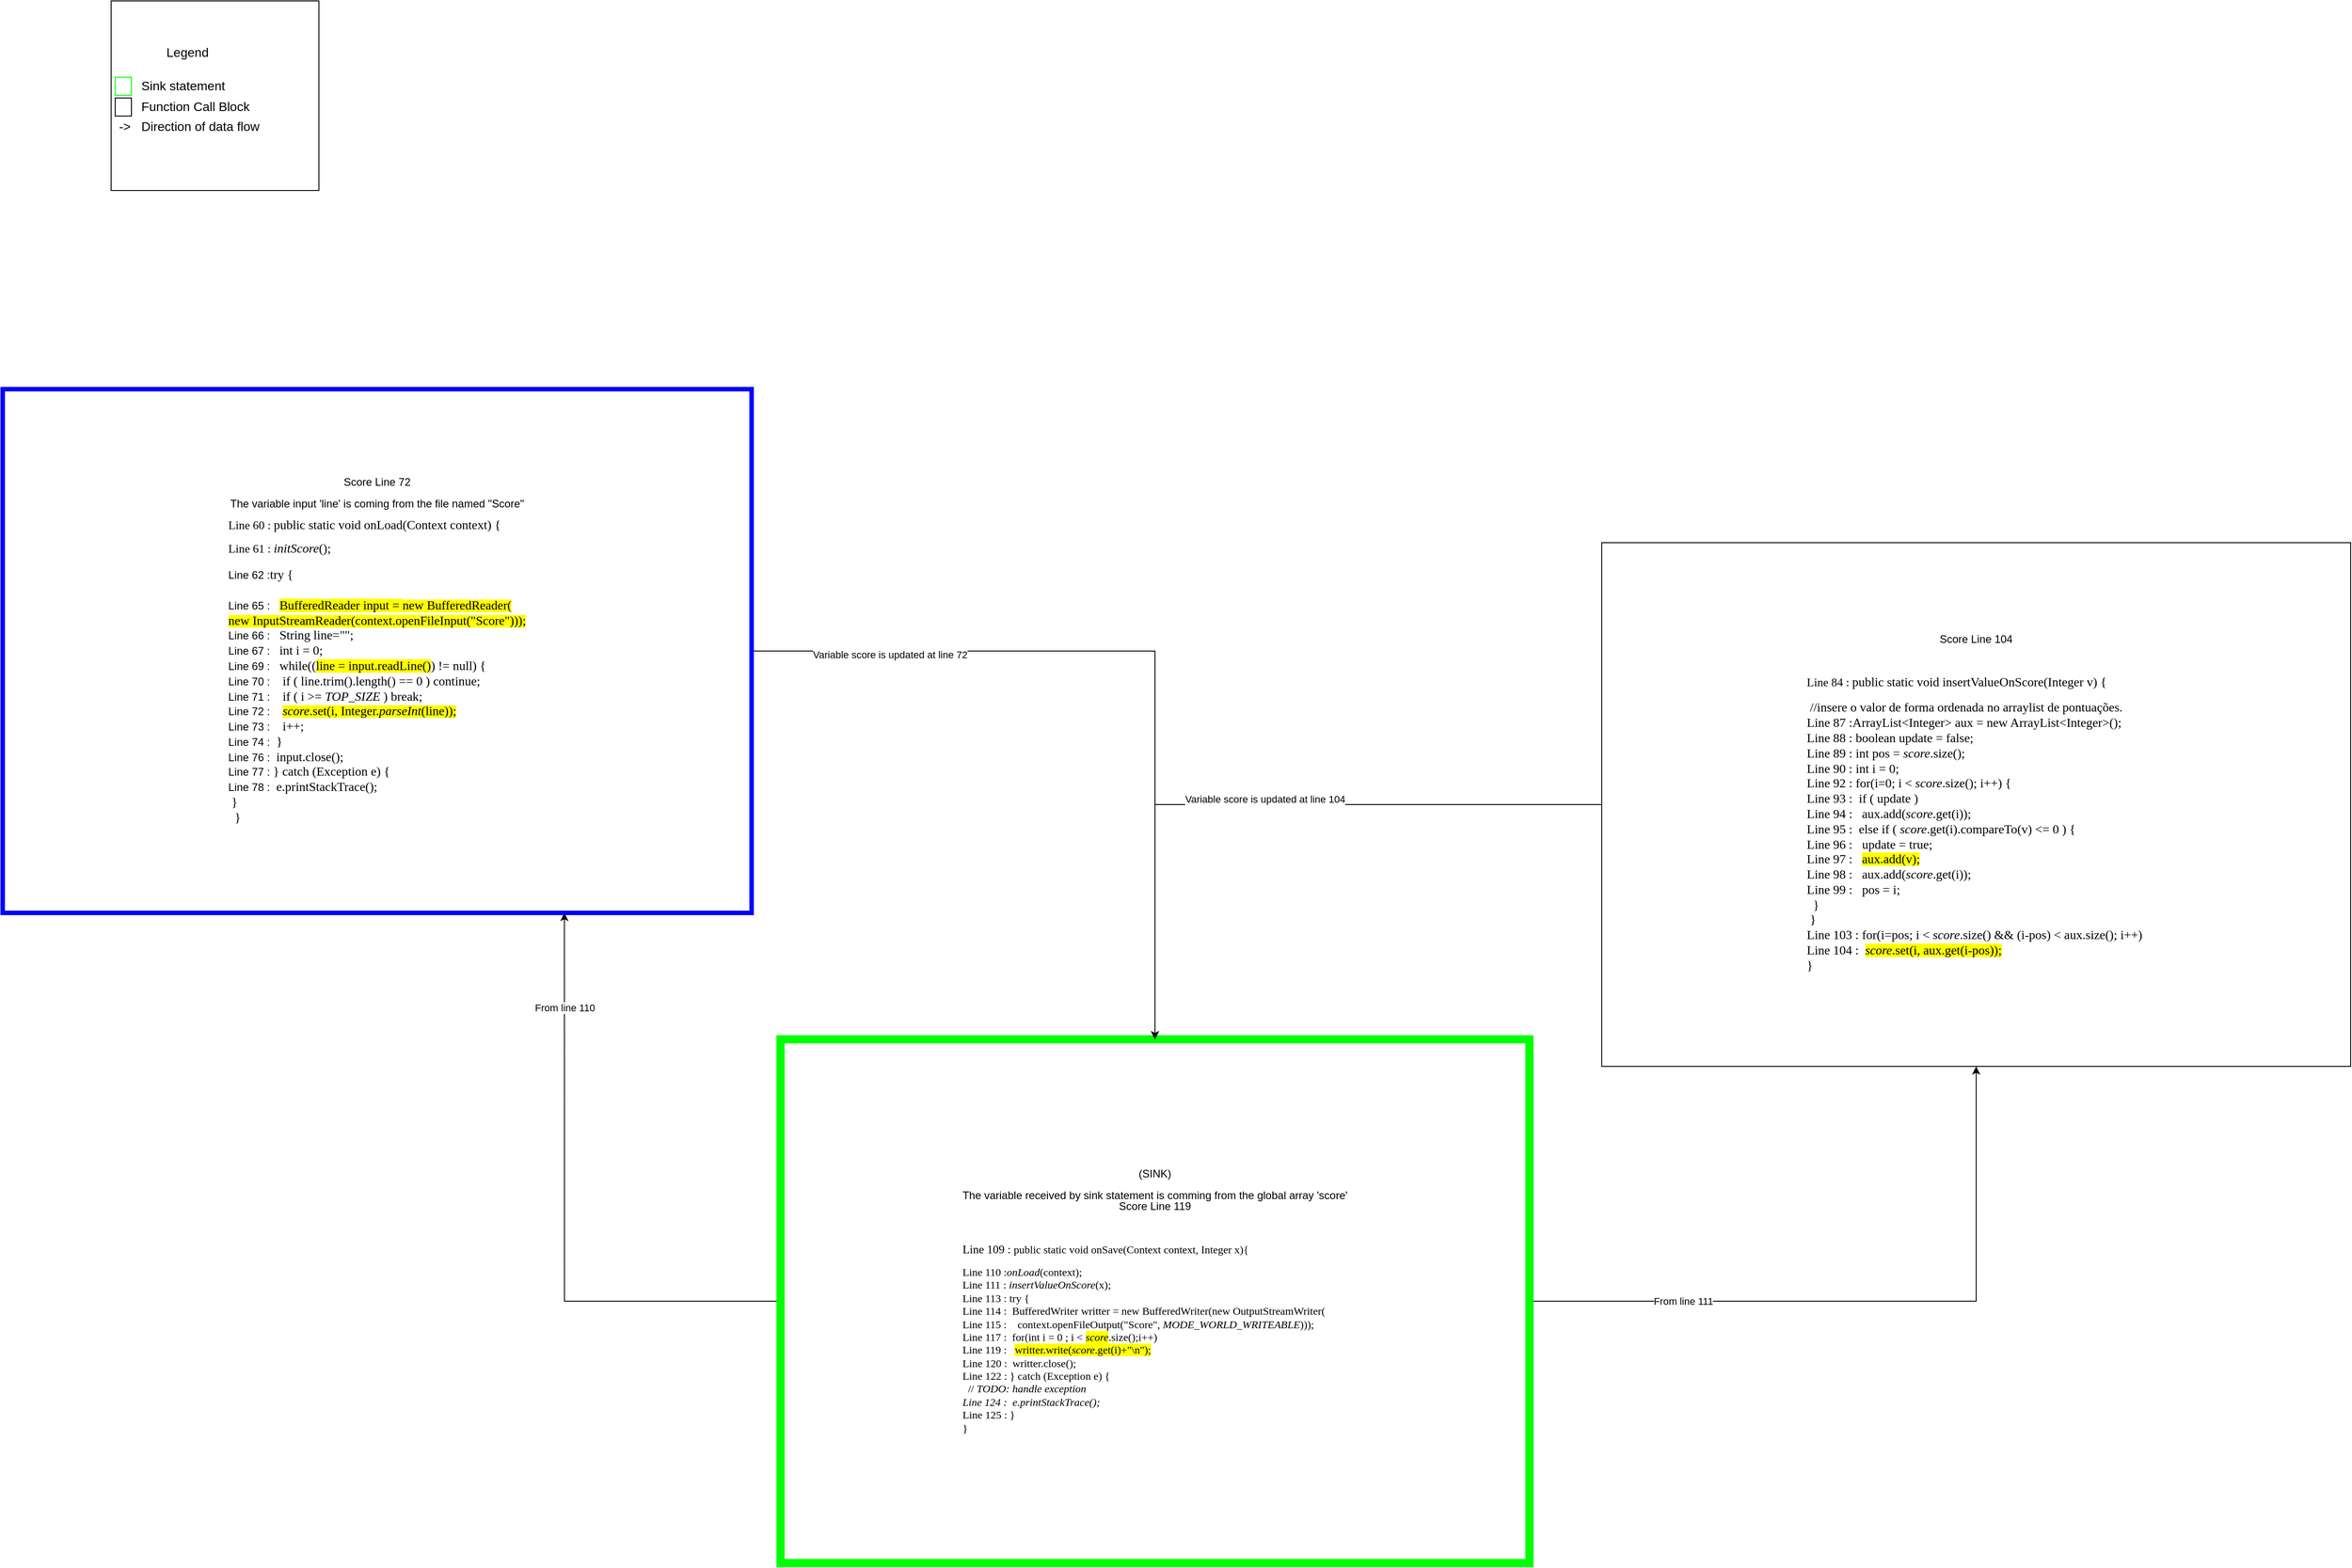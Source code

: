<mxfile version="13.3.9" type="device"><diagram id="G0vPD9HcUubERHVvLz6Z" name="Page-1"><mxGraphModel dx="4086" dy="538" grid="1" gridSize="10" guides="1" tooltips="1" connect="1" arrows="1" fold="1" page="1" pageScale="1" pageWidth="3300" pageHeight="4681" math="0" shadow="0"><root><mxCell id="0"/><mxCell id="1" parent="0"/><mxCell id="h_QS4e8SRoGH1HCcy8L_-116" style="edgeStyle=orthogonalEdgeStyle;rounded=0;orthogonalLoop=1;jettySize=auto;html=1;entryX=0.5;entryY=0;entryDx=0;entryDy=0;" parent="1" edge="1"><mxGeometry relative="1" as="geometry"><mxPoint x="-2797.5" y="4490" as="sourcePoint"/></mxGeometry></mxCell><mxCell id="h_QS4e8SRoGH1HCcy8L_-124" value="From line 219" style="edgeLabel;html=1;align=center;verticalAlign=middle;resizable=0;points=[];" parent="h_QS4e8SRoGH1HCcy8L_-116" vertex="1" connectable="0"><mxGeometry x="-0.45" y="-1" relative="1" as="geometry"><mxPoint as="offset"/></mxGeometry></mxCell><mxCell id="h_QS4e8SRoGH1HCcy8L_-120" style="edgeStyle=orthogonalEdgeStyle;rounded=0;orthogonalLoop=1;jettySize=auto;html=1;entryX=0.25;entryY=0;entryDx=0;entryDy=0;exitX=1;exitY=0.75;exitDx=0;exitDy=0;" parent="1" edge="1"><mxGeometry relative="1" as="geometry"><mxPoint x="-2492.5" y="4402.5" as="sourcePoint"/></mxGeometry></mxCell><mxCell id="h_QS4e8SRoGH1HCcy8L_-123" value="From Line 206" style="edgeLabel;html=1;align=center;verticalAlign=middle;resizable=0;points=[];" parent="h_QS4e8SRoGH1HCcy8L_-120" vertex="1" connectable="0"><mxGeometry x="-0.112" y="-1" relative="1" as="geometry"><mxPoint x="-1" as="offset"/></mxGeometry></mxCell><mxCell id="h_QS4e8SRoGH1HCcy8L_-121" style="edgeStyle=orthogonalEdgeStyle;rounded=0;orthogonalLoop=1;jettySize=auto;html=1;entryX=0;entryY=0.25;entryDx=0;entryDy=0;" parent="1" edge="1"><mxGeometry relative="1" as="geometry"><mxPoint x="-2492.5" y="4315.333" as="sourcePoint"/></mxGeometry></mxCell><mxCell id="h_QS4e8SRoGH1HCcy8L_-122" value="From Line 206" style="edgeLabel;html=1;align=center;verticalAlign=middle;resizable=0;points=[];" parent="h_QS4e8SRoGH1HCcy8L_-121" vertex="1" connectable="0"><mxGeometry x="-0.358" y="3" relative="1" as="geometry"><mxPoint x="-1" as="offset"/></mxGeometry></mxCell><mxCell id="h_QS4e8SRoGH1HCcy8L_-7" style="edgeStyle=orthogonalEdgeStyle;rounded=0;orthogonalLoop=1;jettySize=auto;html=1;entryX=0.5;entryY=0;entryDx=0;entryDy=0;" parent="1" edge="1"><mxGeometry relative="1" as="geometry"><mxPoint x="-2800" y="4070" as="sourcePoint"/></mxGeometry></mxCell><mxCell id="h_QS4e8SRoGH1HCcy8L_-140" value="From line 134" style="edgeLabel;html=1;align=center;verticalAlign=middle;resizable=0;points=[];" parent="h_QS4e8SRoGH1HCcy8L_-7" vertex="1" connectable="0"><mxGeometry x="-0.169" y="1" relative="1" as="geometry"><mxPoint as="offset"/></mxGeometry></mxCell><mxCell id="h_QS4e8SRoGH1HCcy8L_-117" style="edgeStyle=orthogonalEdgeStyle;rounded=0;orthogonalLoop=1;jettySize=auto;html=1;entryX=0.5;entryY=0;entryDx=0;entryDy=0;" parent="1" edge="1"><mxGeometry relative="1" as="geometry"><mxPoint x="-2800" y="3830" as="sourcePoint"/></mxGeometry></mxCell><mxCell id="h_QS4e8SRoGH1HCcy8L_-149" value="From line 543" style="edgeLabel;html=1;align=center;verticalAlign=middle;resizable=0;points=[];" parent="h_QS4e8SRoGH1HCcy8L_-117" vertex="1" connectable="0"><mxGeometry x="-0.217" y="-1" relative="1" as="geometry"><mxPoint as="offset"/></mxGeometry></mxCell><mxCell id="h_QS4e8SRoGH1HCcy8L_-13" value="From line 312" style="edgeStyle=orthogonalEdgeStyle;rounded=0;orthogonalLoop=1;jettySize=auto;html=1;entryX=0.5;entryY=0;entryDx=0;entryDy=0;" parent="1" edge="1"><mxGeometry relative="1" as="geometry"><mxPoint x="-2800" y="3580" as="sourcePoint"/></mxGeometry></mxCell><mxCell id="O4iflcDnuYa_QgVUMeZ1-5" style="edgeStyle=orthogonalEdgeStyle;rounded=0;orthogonalLoop=1;jettySize=auto;html=1;entryX=0.5;entryY=1;entryDx=0;entryDy=0;exitX=1;exitY=0.5;exitDx=0;exitDy=0;" parent="1" source="h_QS4e8SRoGH1HCcy8L_-32" target="O4iflcDnuYa_QgVUMeZ1-1" edge="1"><mxGeometry relative="1" as="geometry"><Array as="points"><mxPoint x="-695" y="4180"/></Array></mxGeometry></mxCell><mxCell id="O4iflcDnuYa_QgVUMeZ1-6" value="From line 111" style="edgeLabel;html=1;align=center;verticalAlign=middle;resizable=0;points=[];" parent="O4iflcDnuYa_QgVUMeZ1-5" vertex="1" connectable="0"><mxGeometry x="0.147" y="-6" relative="1" as="geometry"><mxPoint x="-262.5" y="-6" as="offset"/></mxGeometry></mxCell><mxCell id="O4iflcDnuYa_QgVUMeZ1-11" style="edgeStyle=orthogonalEdgeStyle;rounded=0;orthogonalLoop=1;jettySize=auto;html=1;entryX=0.75;entryY=1;entryDx=0;entryDy=0;" parent="1" source="h_QS4e8SRoGH1HCcy8L_-32" target="O4iflcDnuYa_QgVUMeZ1-7" edge="1"><mxGeometry relative="1" as="geometry"/></mxCell><mxCell id="O4iflcDnuYa_QgVUMeZ1-12" value="From line 110" style="edgeLabel;html=1;align=center;verticalAlign=middle;resizable=0;points=[];" parent="O4iflcDnuYa_QgVUMeZ1-11" vertex="1" connectable="0"><mxGeometry x="0.685" relative="1" as="geometry"><mxPoint as="offset"/></mxGeometry></mxCell><mxCell id="h_QS4e8SRoGH1HCcy8L_-32" value="&lt;p style=&quot;line-height: 100%&quot;&gt;&lt;font style=&quot;background-color: rgb(255 , 255 , 255) ; font-size: 12px&quot;&gt;(SINK)&lt;/font&gt;&lt;/p&gt;&lt;p style=&quot;line-height: 100%&quot;&gt;&lt;font style=&quot;background-color: rgb(255 , 255 , 255) ; font-size: 12px&quot;&gt;The variable received by sink statement is comming from the global array 'score'&lt;br&gt;Score Line 119&lt;/font&gt;&lt;/p&gt;&lt;p style=&quot;line-height: 100%&quot;&gt;&lt;br&gt;&lt;/p&gt;&lt;p style=&quot;text-align: left ; line-height: 100%&quot;&gt;&lt;font style=&quot;font-size: 13px&quot;&gt;&lt;span style=&quot;font-family: &amp;#34;menlo&amp;#34;&quot;&gt;Line 109 :&amp;nbsp;&lt;/span&gt;&lt;/font&gt;&lt;span style=&quot;background-color: rgb(255 , 255 , 255)&quot;&gt;&lt;font style=&quot;font-size: 12px&quot;&gt;&lt;span style=&quot;font-family: &amp;#34;menlo&amp;#34;&quot;&gt;public static void &lt;/span&gt;&lt;span style=&quot;font-family: &amp;#34;menlo&amp;#34;&quot;&gt;onSave&lt;/span&gt;&lt;span style=&quot;font-family: &amp;#34;menlo&amp;#34;&quot;&gt;(Context context&lt;/span&gt;&lt;span style=&quot;font-family: &amp;#34;menlo&amp;#34;&quot;&gt;, &lt;/span&gt;&lt;span style=&quot;font-family: &amp;#34;menlo&amp;#34;&quot;&gt;Integer x){&lt;/span&gt;&lt;/font&gt;&lt;/span&gt;&lt;/p&gt;&lt;pre style=&quot;font-family: &amp;#34;menlo&amp;#34;&quot;&gt;&lt;div style=&quot;text-align: left&quot;&gt;&lt;font style=&quot;font-size: 12px&quot;&gt;&lt;span style=&quot;background-color: rgb(255 , 255 , 255)&quot;&gt;&lt;/span&gt;&lt;span style=&quot;text-align: center&quot;&gt;Line 110 :&lt;/span&gt;&lt;span style=&quot;font-style: italic&quot;&gt;onLoad&lt;/span&gt;&lt;span style=&quot;background-color: rgb(255 , 255 , 255)&quot;&gt;(context)&lt;/span&gt;&lt;span style=&quot;background-color: rgb(255 , 255 , 255)&quot;&gt;;&lt;/span&gt;&lt;/font&gt;&lt;/div&gt;&lt;span style=&quot;background-color: rgb(255 , 255 , 255)&quot;&gt;&lt;font style=&quot;font-size: 12px&quot;&gt;&lt;div style=&quot;text-align: left&quot;&gt;&lt;span style=&quot;text-align: center&quot;&gt;Line 111 :&lt;/span&gt;&lt;span&gt; &lt;/span&gt;&lt;span style=&quot;font-style: italic&quot;&gt;insertValueOnScore&lt;/span&gt;&lt;span&gt;(x)&lt;/span&gt;&lt;span&gt;;&lt;/span&gt;&lt;/div&gt;&lt;div style=&quot;text-align: left&quot;&gt;&lt;span&gt;&lt;/span&gt;&lt;/div&gt;&lt;/font&gt;&lt;/span&gt;&lt;span style=&quot;background-color: rgb(255 , 255 , 255)&quot;&gt;&lt;font style=&quot;font-size: 12px&quot;&gt;&lt;div style=&quot;text-align: left&quot;&gt;&lt;span style=&quot;text-align: center&quot;&gt;Line 113 :&lt;/span&gt;&lt;span&gt;&amp;nbsp;try &lt;/span&gt;&lt;span&gt;{&lt;/span&gt;&lt;/div&gt;&lt;/font&gt;&lt;/span&gt;&lt;span style=&quot;background-color: rgb(255 , 255 , 255)&quot;&gt;&lt;font style=&quot;font-size: 12px&quot;&gt;&lt;div style=&quot;text-align: left&quot;&gt;&lt;span style=&quot;text-align: center&quot;&gt;Line 114 :&lt;/span&gt;&lt;span&gt;&amp;nbsp; BufferedWriter writter = &lt;/span&gt;&lt;span&gt;new &lt;/span&gt;&lt;span&gt;BufferedWriter(&lt;/span&gt;&lt;span&gt;new &lt;/span&gt;&lt;span&gt;OutputStreamWriter(&lt;/span&gt;&lt;/div&gt;&lt;/font&gt;&lt;/span&gt;&lt;span style=&quot;background-color: rgb(255 , 255 , 255)&quot;&gt;&lt;font style=&quot;font-size: 12px&quot;&gt;&lt;div style=&quot;text-align: left&quot;&gt;&lt;span style=&quot;text-align: center&quot;&gt;Line 115 :&lt;/span&gt;&lt;span&gt;&amp;nbsp; &amp;nbsp; context.openFileOutput(&lt;/span&gt;&lt;span&gt;&quot;Score&quot;&lt;/span&gt;&lt;span&gt;, &lt;/span&gt;&lt;span style=&quot;font-style: italic&quot;&gt;MODE_WORLD_WRITEABLE&lt;/span&gt;&lt;span&gt;)))&lt;/span&gt;&lt;span&gt;;&lt;/span&gt;&lt;/div&gt;&lt;div style=&quot;text-align: left&quot;&gt;&lt;span&gt;&lt;/span&gt;&lt;/div&gt;&lt;/font&gt;&lt;/span&gt;&lt;font style=&quot;font-size: 12px&quot;&gt;&lt;div style=&quot;text-align: left&quot;&gt;&lt;span style=&quot;text-align: center&quot;&gt;Line 117 :&lt;/span&gt;&lt;span style=&quot;background-color: rgb(255 , 255 , 255)&quot;&gt;&amp;nbsp; for&lt;/span&gt;&lt;span style=&quot;background-color: rgb(255 , 255 , 255)&quot;&gt;(&lt;/span&gt;&lt;span style=&quot;background-color: rgb(255 , 255 , 255)&quot;&gt;int &lt;/span&gt;&lt;span style=&quot;background-color: rgb(255 , 255 , 255)&quot;&gt;i = &lt;/span&gt;&lt;span style=&quot;background-color: rgb(255 , 255 , 255)&quot;&gt;0 &lt;/span&gt;&lt;span style=&quot;background-color: rgb(255 , 255 , 255)&quot;&gt;; &lt;/span&gt;&lt;span style=&quot;background-color: rgb(255 , 255 , 255)&quot;&gt;i &amp;lt; &lt;/span&gt;&lt;span style=&quot;font-style: italic ; background-color: rgb(255 , 255 , 0)&quot;&gt;score&lt;/span&gt;&lt;span style=&quot;background-color: rgb(255 , 255 , 255)&quot;&gt;.size()&lt;/span&gt;&lt;span style=&quot;background-color: rgb(255 , 255 , 255)&quot;&gt;;&lt;/span&gt;&lt;span style=&quot;background-color: rgb(255 , 255 , 255)&quot;&gt;i++)&amp;nbsp;&lt;/span&gt;&lt;/div&gt;&lt;/font&gt;&lt;font style=&quot;font-size: 12px&quot;&gt;&lt;div style=&quot;text-align: left&quot;&gt;&lt;span style=&quot;text-align: center&quot;&gt;Line 119 :&lt;/span&gt;&lt;span style=&quot;background-color: rgb(255 , 255 , 255)&quot;&gt;&amp;nbsp; &amp;nbsp;&lt;/span&gt;&lt;span style=&quot;background-color: rgb(255 , 255 , 0)&quot;&gt;writter.write(&lt;span style=&quot;font-style: italic&quot;&gt;score&lt;/span&gt;.get(i)+&quot;\n&quot;);&lt;/span&gt;&lt;/div&gt;&lt;div style=&quot;background-color: rgb(255 , 255 , 255) ; text-align: left&quot;&gt;&lt;span&gt;&lt;/span&gt;&lt;/div&gt;&lt;/font&gt;&lt;span style=&quot;background-color: rgb(255 , 255 , 255)&quot;&gt;&lt;font style=&quot;font-size: 12px&quot;&gt;&lt;div style=&quot;text-align: left&quot;&gt;&lt;span style=&quot;text-align: center&quot;&gt;Line 120 :&lt;/span&gt;&lt;span&gt;  &lt;/span&gt;&lt;span&gt;writter.close()&lt;/span&gt;&lt;span&gt;;&lt;/span&gt;&lt;/div&gt;&lt;div style=&quot;text-align: left&quot;&gt;&lt;span&gt;&lt;/span&gt;&lt;/div&gt;&lt;/font&gt;&lt;/span&gt;&lt;span style=&quot;background-color: rgb(255 , 255 , 255)&quot;&gt;&lt;font style=&quot;font-size: 12px&quot;&gt;&lt;div style=&quot;text-align: left&quot;&gt;&lt;span style=&quot;text-align: center&quot;&gt;Line 122 :&lt;/span&gt;&lt;span&gt; &lt;/span&gt;&lt;span&gt;} &lt;/span&gt;&lt;span&gt;catch &lt;/span&gt;&lt;span&gt;(Exception e) {&lt;/span&gt;&lt;/div&gt;&lt;div style=&quot;text-align: left&quot;&gt;&lt;span&gt;  &lt;/span&gt;&lt;span&gt;// &lt;/span&gt;&lt;span style=&quot;font-style: italic&quot;&gt;TODO: handle exception&lt;/span&gt;&lt;/div&gt;&lt;/font&gt;&lt;/span&gt;&lt;span style=&quot;background-color: rgb(255 , 255 , 255)&quot;&gt;&lt;font style=&quot;font-size: 12px&quot;&gt;&lt;span style=&quot;font-style: italic&quot;&gt;&lt;div style=&quot;text-align: left&quot;&gt;&lt;span style=&quot;text-align: center&quot;&gt;Line 124 :&lt;/span&gt;&lt;span&gt;  &lt;/span&gt;&lt;span&gt;e.printStackTrace()&lt;/span&gt;&lt;span&gt;;&lt;/span&gt;&lt;/div&gt;&lt;/span&gt;&lt;/font&gt;&lt;/span&gt;&lt;span style=&quot;background-color: rgb(255 , 255 , 255)&quot;&gt;&lt;font style=&quot;font-size: 12px&quot;&gt;&lt;div style=&quot;text-align: left&quot;&gt;&lt;span style=&quot;text-align: center&quot;&gt;Line 125 :&lt;/span&gt;&lt;span&gt; &lt;/span&gt;&lt;span&gt;}&lt;/span&gt;&lt;/div&gt;&lt;div style=&quot;text-align: left&quot;&gt;&lt;span&gt;}&lt;/span&gt;&lt;/div&gt;&lt;/font&gt;&lt;/span&gt;&lt;/pre&gt;&lt;p&gt;&lt;/p&gt;" style="rounded=0;whiteSpace=wrap;html=1;strokeColor=#00FF00;strokeWidth=9;" parent="1" vertex="1"><mxGeometry x="-2019" y="3890" width="829" height="580" as="geometry"/></mxCell><mxCell id="O4iflcDnuYa_QgVUMeZ1-3" style="edgeStyle=orthogonalEdgeStyle;rounded=0;orthogonalLoop=1;jettySize=auto;html=1;entryX=0.5;entryY=0;entryDx=0;entryDy=0;" parent="1" source="O4iflcDnuYa_QgVUMeZ1-1" target="h_QS4e8SRoGH1HCcy8L_-32" edge="1"><mxGeometry relative="1" as="geometry"/></mxCell><mxCell id="O4iflcDnuYa_QgVUMeZ1-4" value="Variable score is updated at line 104" style="edgeLabel;html=1;align=center;verticalAlign=middle;resizable=0;points=[];" parent="O4iflcDnuYa_QgVUMeZ1-3" vertex="1" connectable="0"><mxGeometry x="-0.011" y="-6" relative="1" as="geometry"><mxPoint as="offset"/></mxGeometry></mxCell><mxCell id="O4iflcDnuYa_QgVUMeZ1-1" value="&lt;p style=&quot;line-height: 100%&quot;&gt;&lt;span style=&quot;background-color: rgb(255 , 255 , 255)&quot;&gt;Score Line 104&lt;/span&gt;&lt;br&gt;&lt;/p&gt;&lt;p style=&quot;line-height: 100%&quot;&gt;&lt;br&gt;&lt;/p&gt;&lt;p style=&quot;text-align: left ; line-height: 100%&quot;&gt;&lt;font style=&quot;font-size: 13px&quot;&gt;&lt;span style=&quot;font-family: &amp;#34;menlo&amp;#34;&quot;&gt;Line 84 :&amp;nbsp;&lt;/span&gt;&lt;/font&gt;&lt;span style=&quot;background-color: rgb(255 , 255 , 255)&quot;&gt;&lt;span style=&quot;font-family: &amp;#34;menlo&amp;#34; ; font-size: 10.5pt&quot;&gt;public static void &lt;/span&gt;&lt;span style=&quot;font-family: &amp;#34;menlo&amp;#34; ; font-size: 10.5pt&quot;&gt;insertValueOnScore&lt;/span&gt;&lt;span style=&quot;font-family: &amp;#34;menlo&amp;#34; ; font-size: 10.5pt&quot;&gt;(Integer v) {&lt;/span&gt;&lt;/span&gt;&lt;/p&gt;&lt;pre style=&quot;font-family: &amp;#34;menlo&amp;#34; ; font-size: 10.5pt&quot;&gt;&lt;div style=&quot;text-align: left&quot;&gt;&lt;span style=&quot;background-color: rgb(255 , 255 , 255) ; font-size: 10.5pt&quot;&gt; &lt;/span&gt;&lt;span style=&quot;background-color: rgb(255 , 255 , 255) ; font-size: 10.5pt&quot;&gt;//insere o valor de forma ordenada no arraylist de pontuações.&lt;/span&gt;&lt;/div&gt;&lt;span style=&quot;background-color: rgb(255 , 255 , 255)&quot;&gt;&lt;div style=&quot;text-align: left&quot;&gt;&lt;span style=&quot;font-size: 10.5pt&quot;&gt;&lt;/span&gt;&lt;/div&gt;&lt;div style=&quot;text-align: left&quot;&gt;&lt;span style=&quot;font-size: 10.5pt&quot;&gt;&lt;/span&gt;&lt;span style=&quot;font-size: 10.5pt ; text-align: center&quot;&gt;Line 87 :&lt;/span&gt;&lt;span style=&quot;font-size: 10.5pt&quot;&gt;ArrayList&amp;lt;Integer&amp;gt; aux = &lt;/span&gt;&lt;span style=&quot;font-size: 10.5pt&quot;&gt;new &lt;/span&gt;&lt;span style=&quot;font-size: 10.5pt&quot;&gt;ArrayList&amp;lt;Integer&amp;gt;()&lt;/span&gt;&lt;span style=&quot;font-size: 10.5pt&quot;&gt;;&amp;nbsp;&lt;/span&gt;&lt;/div&gt;&lt;/span&gt;&lt;span style=&quot;background-color: rgb(255 , 255 , 255)&quot;&gt;&lt;div style=&quot;text-align: left&quot;&gt;&lt;span style=&quot;font-size: 10.5pt ; text-align: center&quot;&gt;Line 88 :&lt;/span&gt;&lt;span style=&quot;font-size: 10.5pt&quot;&gt;&amp;nbsp;boolean &lt;/span&gt;&lt;span style=&quot;font-size: 10.5pt&quot;&gt;update = &lt;/span&gt;&lt;span style=&quot;font-size: 10.5pt&quot;&gt;false;&lt;/span&gt;&lt;/div&gt;&lt;/span&gt;&lt;span style=&quot;background-color: rgb(255 , 255 , 255)&quot;&gt;&lt;div style=&quot;text-align: left&quot;&gt;&lt;span style=&quot;font-size: 10.5pt ; text-align: center&quot;&gt;Line 89 :&lt;/span&gt;&lt;span style=&quot;font-size: 10.5pt&quot;&gt;&amp;nbsp;int &lt;/span&gt;&lt;span style=&quot;font-size: 10.5pt&quot;&gt;pos = &lt;/span&gt;&lt;span style=&quot;font-size: 10.5pt ; font-style: italic&quot;&gt;score&lt;/span&gt;&lt;span style=&quot;font-size: 10.5pt&quot;&gt;.size()&lt;/span&gt;&lt;span style=&quot;font-size: 10.5pt&quot;&gt;;&lt;/span&gt;&lt;/div&gt;&lt;/span&gt;&lt;span style=&quot;background-color: rgb(255 , 255 , 255)&quot;&gt;&lt;div style=&quot;text-align: left&quot;&gt;&lt;span style=&quot;font-size: 10.5pt ; text-align: center&quot;&gt;Line 90 :&lt;/span&gt;&lt;span style=&quot;font-size: 10.5pt&quot;&gt;&amp;nbsp;int &lt;/span&gt;&lt;span style=&quot;font-size: 10.5pt&quot;&gt;i = &lt;/span&gt;&lt;span style=&quot;font-size: 10.5pt&quot;&gt;0&lt;/span&gt;&lt;span style=&quot;font-size: 10.5pt&quot;&gt;;&lt;/span&gt;&lt;/div&gt;&lt;div style=&quot;text-align: left&quot;&gt;&lt;span style=&quot;font-size: 10.5pt&quot;&gt;&lt;/span&gt;&lt;/div&gt;&lt;/span&gt;&lt;span style=&quot;background-color: rgb(255 , 255 , 255)&quot;&gt;&lt;div style=&quot;text-align: left&quot;&gt;&lt;span style=&quot;font-size: 10.5pt ; text-align: center&quot;&gt;Line 92 :&lt;/span&gt;&lt;span style=&quot;font-size: 10.5pt&quot;&gt;&amp;nbsp;for&lt;/span&gt;&lt;span style=&quot;font-size: 10.5pt&quot;&gt;(i=&lt;/span&gt;&lt;span style=&quot;font-size: 10.5pt&quot;&gt;0&lt;/span&gt;&lt;span style=&quot;font-size: 10.5pt&quot;&gt;; &lt;/span&gt;&lt;span style=&quot;font-size: 10.5pt&quot;&gt;i &amp;lt; &lt;/span&gt;&lt;span style=&quot;font-size: 10.5pt ; font-style: italic&quot;&gt;score&lt;/span&gt;&lt;span style=&quot;font-size: 10.5pt&quot;&gt;.size()&lt;/span&gt;&lt;span style=&quot;font-size: 10.5pt&quot;&gt;; &lt;/span&gt;&lt;span style=&quot;font-size: 10.5pt&quot;&gt;i++) {&lt;/span&gt;&lt;/div&gt;&lt;/span&gt;&lt;span style=&quot;background-color: rgb(255 , 255 , 255)&quot;&gt;&lt;div style=&quot;text-align: left&quot;&gt;&lt;span style=&quot;font-size: 10.5pt ; text-align: center&quot;&gt;Line 93 :&lt;/span&gt;&lt;span style=&quot;font-size: 10.5pt&quot;&gt;  &lt;/span&gt;&lt;span style=&quot;font-size: 10.5pt&quot;&gt;if &lt;/span&gt;&lt;span style=&quot;font-size: 10.5pt&quot;&gt;( update )&lt;/span&gt;&lt;/div&gt;&lt;/span&gt;&lt;span style=&quot;background-color: rgb(255 , 255 , 255)&quot;&gt;&lt;div style=&quot;text-align: left&quot;&gt;&lt;span style=&quot;font-size: 10.5pt ; text-align: center&quot;&gt;Line 94 :&lt;/span&gt;&lt;span style=&quot;font-size: 10.5pt&quot;&gt;&amp;nbsp; &amp;nbsp;aux.add(&lt;/span&gt;&lt;span style=&quot;font-size: 10.5pt ; font-style: italic&quot;&gt;score&lt;/span&gt;&lt;span style=&quot;font-size: 10.5pt&quot;&gt;.get(i))&lt;/span&gt;&lt;span style=&quot;font-size: 10.5pt&quot;&gt;;&lt;/span&gt;&lt;/div&gt;&lt;/span&gt;&lt;span style=&quot;background-color: rgb(255 , 255 , 255)&quot;&gt;&lt;div style=&quot;text-align: left&quot;&gt;&lt;span style=&quot;font-size: 10.5pt ; text-align: center&quot;&gt;Line 95 :&lt;/span&gt;&lt;span style=&quot;font-size: 10.5pt&quot;&gt;&amp;nbsp; else if &lt;/span&gt;&lt;span style=&quot;font-size: 10.5pt&quot;&gt;( &lt;/span&gt;&lt;span style=&quot;font-size: 10.5pt ; font-style: italic&quot;&gt;score&lt;/span&gt;&lt;span style=&quot;font-size: 10.5pt&quot;&gt;.get(i).compareTo(v) &amp;lt;= &lt;/span&gt;&lt;span style=&quot;font-size: 10.5pt&quot;&gt;0 &lt;/span&gt;&lt;span style=&quot;font-size: 10.5pt&quot;&gt;) {&lt;/span&gt;&lt;/div&gt;&lt;/span&gt;&lt;span style=&quot;background-color: rgb(255 , 255 , 255)&quot;&gt;&lt;div style=&quot;text-align: left&quot;&gt;&lt;span style=&quot;font-size: 10.5pt ; text-align: center&quot;&gt;Line 96 :&lt;/span&gt;&lt;span style=&quot;font-size: 10.5pt&quot;&gt;&amp;nbsp; &amp;nbsp;update = &lt;/span&gt;&lt;span style=&quot;font-size: 10.5pt&quot;&gt;true;&lt;/span&gt;&lt;/div&gt;&lt;/span&gt;&lt;div style=&quot;text-align: left&quot;&gt;&lt;span style=&quot;font-size: 10.5pt ; text-align: center&quot;&gt;Line 97 :&lt;/span&gt;&lt;span style=&quot;background-color: rgb(255 , 255 , 255) ; font-size: 10.5pt&quot;&gt;   &lt;/span&gt;&lt;span style=&quot;background-color: rgb(255 , 255 , 0)&quot;&gt;&lt;span style=&quot;font-size: 10.5pt&quot;&gt;aux.add(v)&lt;/span&gt;&lt;span style=&quot;font-size: 10.5pt&quot;&gt;;&lt;/span&gt;&lt;/span&gt;&lt;/div&gt;&lt;span style=&quot;background-color: rgb(255 , 255 , 255)&quot;&gt;&lt;div style=&quot;text-align: left&quot;&gt;&lt;span style=&quot;font-size: 10.5pt ; text-align: center&quot;&gt;Line 98 :&lt;/span&gt;&lt;span style=&quot;font-size: 10.5pt&quot;&gt;   &lt;/span&gt;&lt;span style=&quot;font-size: 10.5pt&quot;&gt;aux.add(&lt;/span&gt;&lt;span style=&quot;font-size: 10.5pt ; font-style: italic&quot;&gt;score&lt;/span&gt;&lt;span style=&quot;font-size: 10.5pt&quot;&gt;.get(i))&lt;/span&gt;&lt;span style=&quot;font-size: 10.5pt&quot;&gt;;&lt;/span&gt;&lt;/div&gt;&lt;/span&gt;&lt;span style=&quot;background-color: rgb(255 , 255 , 255)&quot;&gt;&lt;div style=&quot;text-align: left&quot;&gt;&lt;span style=&quot;font-size: 10.5pt ; text-align: center&quot;&gt;Line 99 :&lt;/span&gt;&lt;span style=&quot;font-size: 10.5pt&quot;&gt;   &lt;/span&gt;&lt;span style=&quot;font-size: 10.5pt&quot;&gt;pos = i&lt;/span&gt;&lt;span style=&quot;font-size: 10.5pt&quot;&gt;;&lt;/span&gt;&lt;/div&gt;&lt;div style=&quot;text-align: left&quot;&gt;&lt;span style=&quot;font-size: 10.5pt&quot;&gt;  &lt;/span&gt;&lt;span style=&quot;font-size: 10.5pt&quot;&gt;}&lt;/span&gt;&lt;/div&gt;&lt;div style=&quot;text-align: left&quot;&gt;&lt;span style=&quot;font-size: 10.5pt&quot;&gt;&amp;nbsp;}&lt;/span&gt;&lt;/div&gt;&lt;div style=&quot;text-align: left&quot;&gt;&lt;span style=&quot;font-size: 10.5pt&quot;&gt;&lt;/span&gt;&lt;/div&gt;&lt;/span&gt;&lt;span style=&quot;background-color: rgb(255 , 255 , 255)&quot;&gt;&lt;div style=&quot;text-align: left&quot;&gt;&lt;span style=&quot;font-size: 10.5pt ; text-align: center&quot;&gt;Line 103 :&lt;/span&gt;&lt;span style=&quot;font-size: 10.5pt&quot;&gt; &lt;/span&gt;&lt;span style=&quot;font-size: 10.5pt&quot;&gt;for&lt;/span&gt;&lt;span style=&quot;font-size: 10.5pt&quot;&gt;(i=pos&lt;/span&gt;&lt;span style=&quot;font-size: 10.5pt&quot;&gt;; &lt;/span&gt;&lt;span style=&quot;font-size: 10.5pt&quot;&gt;i &amp;lt; &lt;/span&gt;&lt;span style=&quot;font-size: 10.5pt ; font-style: italic&quot;&gt;score&lt;/span&gt;&lt;span style=&quot;font-size: 10.5pt&quot;&gt;.size() &amp;amp;&amp;amp; (i-pos) &amp;lt; aux.size()&lt;/span&gt;&lt;span style=&quot;font-size: 10.5pt&quot;&gt;; &lt;/span&gt;&lt;span style=&quot;font-size: 10.5pt&quot;&gt;i++)&amp;nbsp;&lt;/span&gt;&lt;/div&gt;&lt;/span&gt;&lt;div style=&quot;text-align: left&quot;&gt;&lt;span style=&quot;font-size: 10.5pt ; text-align: center&quot;&gt;Line 104 :&lt;/span&gt;&lt;span style=&quot;background-color: rgb(255 , 255 , 255) ; font-size: 10.5pt&quot;&gt;  &lt;/span&gt;&lt;span style=&quot;background-color: rgb(255 , 255 , 0)&quot;&gt;&lt;span style=&quot;font-size: 10.5pt ; font-style: italic&quot;&gt;score&lt;/span&gt;&lt;span style=&quot;font-size: 10.5pt&quot;&gt;.set(i&lt;/span&gt;&lt;span style=&quot;font-size: 10.5pt&quot;&gt;, &lt;/span&gt;&lt;span style=&quot;font-size: 10.5pt&quot;&gt;aux.get(i-pos))&lt;/span&gt;&lt;span style=&quot;font-size: 10.5pt&quot;&gt;;&lt;/span&gt;&lt;/span&gt;&lt;/div&gt;&lt;div style=&quot;background-color: rgb(255 , 255 , 255) ; text-align: left&quot;&gt;&lt;span style=&quot;font-size: 10.5pt&quot;&gt;}&lt;/span&gt;&lt;/div&gt;&lt;/pre&gt;&lt;p&gt;&lt;/p&gt;" style="rounded=0;whiteSpace=wrap;html=1;strokeWidth=1;" parent="1" vertex="1"><mxGeometry x="-1110" y="3340" width="829" height="580" as="geometry"/></mxCell><mxCell id="O4iflcDnuYa_QgVUMeZ1-9" style="edgeStyle=orthogonalEdgeStyle;rounded=0;orthogonalLoop=1;jettySize=auto;html=1;entryX=0.5;entryY=0;entryDx=0;entryDy=0;" parent="1" source="O4iflcDnuYa_QgVUMeZ1-7" target="h_QS4e8SRoGH1HCcy8L_-32" edge="1"><mxGeometry relative="1" as="geometry"/></mxCell><mxCell id="O4iflcDnuYa_QgVUMeZ1-10" value="Variable score is updated at line 72" style="edgeLabel;html=1;align=center;verticalAlign=middle;resizable=0;points=[];" parent="O4iflcDnuYa_QgVUMeZ1-9" vertex="1" connectable="0"><mxGeometry x="-0.649" y="-4" relative="1" as="geometry"><mxPoint x="-1" as="offset"/></mxGeometry></mxCell><mxCell id="O4iflcDnuYa_QgVUMeZ1-7" value="&lt;p style=&quot;line-height: 100%&quot;&gt;&lt;span style=&quot;background-color: rgb(255 , 255 , 255)&quot;&gt;Score Line 72&lt;/span&gt;&lt;br&gt;&lt;/p&gt;&lt;p style=&quot;line-height: 100%&quot;&gt;The variable input 'line' is coming from the file named &quot;Score&quot;&lt;/p&gt;&lt;p style=&quot;text-align: left ; line-height: 100%&quot;&gt;&lt;span style=&quot;background-color: rgb(255 , 255 , 255)&quot;&gt;&lt;font style=&quot;font-size: 13px&quot;&gt;&lt;span style=&quot;font-family: &amp;#34;menlo&amp;#34;&quot;&gt;Line 60 :&amp;nbsp;&lt;/span&gt;&lt;/font&gt;&lt;span style=&quot;font-family: &amp;#34;menlo&amp;#34; ; font-size: 10.5pt&quot;&gt;public static void &lt;/span&gt;&lt;span style=&quot;font-family: &amp;#34;menlo&amp;#34; ; font-size: 10.5pt&quot;&gt;onLoad&lt;/span&gt;&lt;span style=&quot;font-family: &amp;#34;menlo&amp;#34; ; font-size: 10.5pt&quot;&gt;(Context context) {&lt;/span&gt;&lt;/span&gt;&lt;/p&gt;&lt;span style=&quot;background-color: rgb(255 , 255 , 255)&quot;&gt;&lt;div style=&quot;text-align: left&quot;&gt;&lt;span style=&quot;font-size: 13px ; font-family: &amp;#34;menlo&amp;#34;&quot;&gt;Line 61 :&amp;nbsp;&lt;/span&gt;&lt;span style=&quot;font-family: &amp;#34;menlo&amp;#34; ; font-size: 10.5pt ; font-style: italic&quot;&gt;initScore&lt;/span&gt;&lt;span style=&quot;font-family: &amp;#34;menlo&amp;#34; ; font-size: 10.5pt&quot;&gt;()&lt;/span&gt;&lt;span style=&quot;font-family: &amp;#34;menlo&amp;#34; ; font-size: 10.5pt&quot;&gt;;&lt;/span&gt;&lt;/div&gt;&lt;/span&gt;&lt;pre&gt;&lt;span style=&quot;background-color: rgb(255 , 255 , 255)&quot;&gt;&lt;div style=&quot;font-family: &amp;#34;menlo&amp;#34; ; font-size: 10.5pt ; text-align: left&quot;&gt;&lt;span style=&quot;font-size: 10.5pt&quot;&gt;&lt;/span&gt;&lt;/div&gt;&lt;div style=&quot;text-align: left ; font-family: &amp;#34;menlo&amp;#34; ; font-size: 10.5pt&quot;&gt;&lt;span style=&quot;font-family: &amp;#34;helvetica&amp;#34; ; font-size: 12px ; text-align: center&quot;&gt;Line 62 :&lt;/span&gt;&lt;span style=&quot;font-size: 10.5pt&quot;&gt;try &lt;/span&gt;&lt;span style=&quot;font-size: 10.5pt&quot;&gt;{&lt;/span&gt;&lt;/div&gt;&lt;/span&gt;&lt;span style=&quot;background-color: rgb(255 , 255 , 255)&quot;&gt;&lt;div style=&quot;text-align: left&quot;&gt;&lt;font face=&quot;Menlo&quot;&gt;&lt;span style=&quot;font-size: 14px&quot;&gt;&lt;br&gt;&lt;/span&gt;&lt;/font&gt;&lt;/div&gt;&lt;/span&gt;&lt;font face=&quot;Menlo&quot;&gt;&lt;div style=&quot;text-align: left&quot;&gt;&lt;span style=&quot;font-family: &amp;#34;helvetica&amp;#34; ; text-align: center&quot;&gt;Line 65 :&lt;/span&gt;&lt;span style=&quot;font-size: 10.5pt&quot;&gt;&lt;span style=&quot;background-color: rgb(255 , 255 , 255)&quot;&gt;&amp;nbsp; &amp;nbsp;&lt;/span&gt;&lt;span style=&quot;background-color: rgb(255 , 255 , 0)&quot;&gt;BufferedReader input = &lt;/span&gt;&lt;/span&gt;&lt;span style=&quot;background-color: rgb(255 , 255 , 0)&quot;&gt;&lt;span style=&quot;font-size: 10.5pt&quot;&gt;new &lt;/span&gt;&lt;span style=&quot;font-size: 10.5pt&quot;&gt;BufferedReader(&lt;/span&gt;&lt;/span&gt;&lt;/div&gt;&lt;div style=&quot;text-align: left&quot;&gt;&lt;span style=&quot;background-color: rgb(255 , 255 , 0)&quot;&gt;&lt;span style=&quot;font-size: 10.5pt&quot;&gt;new &lt;/span&gt;&lt;span style=&quot;font-size: 10.5pt&quot;&gt;InputStreamReader(context.openFileInput(&lt;/span&gt;&lt;span style=&quot;font-size: 10.5pt&quot;&gt;&quot;Score&quot;&lt;/span&gt;&lt;span style=&quot;font-size: 10.5pt&quot;&gt;)))&lt;/span&gt;&lt;span style=&quot;font-size: 10.5pt&quot;&gt;;&lt;/span&gt;&lt;/span&gt;&lt;/div&gt;&lt;/font&gt;&lt;span style=&quot;background-color: rgb(255 , 255 , 255)&quot;&gt;&lt;font face=&quot;Menlo&quot;&gt;&lt;span style=&quot;font-size: 10.5pt&quot;&gt;&lt;div style=&quot;text-align: left&quot;&gt;&lt;span style=&quot;font-family: &amp;#34;helvetica&amp;#34; ; font-size: 12px ; text-align: center&quot;&gt;Line 66 :&lt;/span&gt;&lt;span style=&quot;font-size: 10.5pt&quot;&gt;   &lt;/span&gt;&lt;span style=&quot;font-size: 10.5pt&quot;&gt;String line=&lt;/span&gt;&lt;span style=&quot;font-size: 10.5pt&quot;&gt;&quot;&quot;&lt;/span&gt;&lt;span style=&quot;font-size: 10.5pt&quot;&gt;;&lt;/span&gt;&lt;/div&gt;&lt;/span&gt;&lt;/font&gt;&lt;/span&gt;&lt;span style=&quot;background-color: rgb(255 , 255 , 255)&quot;&gt;&lt;font face=&quot;Menlo&quot;&gt;&lt;span style=&quot;font-size: 10.5pt&quot;&gt;&lt;div style=&quot;text-align: left&quot;&gt;&lt;span style=&quot;font-family: &amp;#34;helvetica&amp;#34; ; font-size: 12px ; text-align: center&quot;&gt;Line 67 :&lt;/span&gt;&lt;span style=&quot;font-size: 10.5pt&quot;&gt;&amp;nbsp; &amp;nbsp;int &lt;/span&gt;&lt;span style=&quot;font-size: 10.5pt&quot;&gt;i = &lt;/span&gt;&lt;span style=&quot;font-size: 10.5pt&quot;&gt;0&lt;/span&gt;&lt;span style=&quot;font-size: 10.5pt&quot;&gt;;&lt;/span&gt;&lt;/div&gt;&lt;div&gt;&lt;span style=&quot;font-size: 10.5pt&quot;&gt;&lt;/span&gt;&lt;/div&gt;&lt;/span&gt;&lt;/font&gt;&lt;/span&gt;&lt;font face=&quot;Menlo&quot;&gt;&lt;span style=&quot;font-size: 10.5pt&quot;&gt;&lt;div style=&quot;text-align: left&quot;&gt;&lt;span style=&quot;font-family: &amp;#34;helvetica&amp;#34; ; font-size: 12px ; text-align: center&quot;&gt;Line 69 :&lt;/span&gt;&lt;span style=&quot;background-color: rgb(255 , 255 , 255) ; font-size: 10.5pt&quot;&gt;&amp;nbsp; &amp;nbsp;while&lt;/span&gt;&lt;span style=&quot;font-size: 10.5pt&quot;&gt;&lt;span style=&quot;background-color: rgb(255 , 255 , 255)&quot;&gt;((&lt;/span&gt;&lt;span style=&quot;background-color: rgb(255 , 255 , 0)&quot;&gt;line = input.readLine()&lt;/span&gt;&lt;span style=&quot;background-color: rgb(255 , 255 , 255)&quot;&gt;) != &lt;/span&gt;&lt;/span&gt;&lt;span style=&quot;background-color: rgb(255 , 255 , 255) ; font-size: 10.5pt&quot;&gt;null&lt;/span&gt;&lt;span style=&quot;background-color: rgb(255 , 255 , 255) ; font-size: 10.5pt&quot;&gt;) {&lt;/span&gt;&lt;/div&gt;&lt;/span&gt;&lt;/font&gt;&lt;span style=&quot;background-color: rgb(255 , 255 , 255)&quot;&gt;&lt;font face=&quot;Menlo&quot;&gt;&lt;span style=&quot;font-size: 10.5pt&quot;&gt;&lt;div style=&quot;text-align: left&quot;&gt;&lt;span style=&quot;font-family: &amp;#34;helvetica&amp;#34; ; font-size: 12px ; text-align: center&quot;&gt;Line 70 :&lt;/span&gt;&lt;span style=&quot;font-size: 10.5pt&quot;&gt;    &lt;/span&gt;&lt;span style=&quot;font-size: 10.5pt&quot;&gt;if &lt;/span&gt;&lt;span style=&quot;font-size: 10.5pt&quot;&gt;( line.trim().length() == &lt;/span&gt;&lt;span style=&quot;font-size: 10.5pt&quot;&gt;0 &lt;/span&gt;&lt;span style=&quot;font-size: 10.5pt&quot;&gt;) &lt;/span&gt;&lt;span style=&quot;font-size: 10.5pt&quot;&gt;continue;&lt;/span&gt;&lt;/div&gt;&lt;/span&gt;&lt;/font&gt;&lt;/span&gt;&lt;span style=&quot;background-color: rgb(255 , 255 , 255)&quot;&gt;&lt;font face=&quot;Menlo&quot;&gt;&lt;span style=&quot;font-size: 10.5pt&quot;&gt;&lt;div style=&quot;text-align: left&quot;&gt;&lt;span style=&quot;font-family: &amp;#34;helvetica&amp;#34; ; font-size: 12px ; text-align: center&quot;&gt;Line 71 :&lt;/span&gt;&lt;font face=&quot;Menlo&quot; style=&quot;font-size: 12px&quot;&gt;&lt;span style=&quot;font-size: 10.5pt&quot;&gt;&amp;nbsp; &amp;nbsp; if ( i &amp;gt;= &lt;/span&gt;&lt;/font&gt;&lt;span style=&quot;font-size: 10.5pt ; font-style: italic&quot;&gt;TOP_SIZE &lt;/span&gt;&lt;font face=&quot;Menlo&quot; style=&quot;font-size: 12px&quot;&gt;&lt;span style=&quot;font-size: 10.5pt&quot;&gt;) break;&lt;/span&gt;&lt;/font&gt;&lt;/div&gt;&lt;/span&gt;&lt;/font&gt;&lt;/span&gt;&lt;font face=&quot;Menlo&quot;&gt;&lt;div style=&quot;text-align: left&quot;&gt;&lt;span style=&quot;font-family: &amp;#34;helvetica&amp;#34; ; text-align: center&quot;&gt;Line 72 :&lt;/span&gt;&lt;font face=&quot;Menlo&quot; style=&quot;background-color: rgb(255 , 255 , 255)&quot;&gt;&lt;span style=&quot;font-size: 10.5pt&quot;&gt;&amp;nbsp; &amp;nbsp;&amp;nbsp;&lt;/span&gt;&lt;/font&gt;&lt;span style=&quot;background-color: rgb(255 , 255 , 0)&quot;&gt;&lt;span style=&quot;font-size: 10.5pt ; font-style: italic&quot;&gt;score&lt;/span&gt;&lt;font face=&quot;Menlo&quot;&gt;&lt;span style=&quot;font-size: 10.5pt&quot;&gt;.set(i, Integer.&lt;/span&gt;&lt;/font&gt;&lt;span style=&quot;font-size: 10.5pt ; font-style: italic&quot;&gt;parseInt&lt;/span&gt;&lt;font face=&quot;Menlo&quot;&gt;&lt;span style=&quot;font-size: 10.5pt&quot;&gt;(line));&lt;/span&gt;&lt;/font&gt;&lt;/span&gt;&lt;/div&gt;&lt;/font&gt;&lt;span style=&quot;background-color: rgb(255 , 255 , 255)&quot;&gt;&lt;font face=&quot;Menlo&quot;&gt;&lt;div style=&quot;text-align: left&quot;&gt;&lt;span style=&quot;font-family: &amp;#34;helvetica&amp;#34; ; text-align: center&quot;&gt;Line 73 :&lt;/span&gt;&lt;span style=&quot;font-size: 10.5pt&quot;&gt;&amp;nbsp; &amp;nbsp;&amp;nbsp;&lt;/span&gt;&lt;span style=&quot;font-size: 10.5pt&quot;&gt;i++&lt;/span&gt;&lt;span style=&quot;font-size: 10.5pt&quot;&gt;;&lt;/span&gt;&lt;/div&gt;&lt;/font&gt;&lt;/span&gt;&lt;span style=&quot;background-color: rgb(255 , 255 , 255)&quot;&gt;&lt;font face=&quot;Menlo&quot;&gt;&lt;span style=&quot;font-size: 10.5pt&quot;&gt;&lt;div style=&quot;text-align: left&quot;&gt;&lt;span style=&quot;font-family: &amp;#34;helvetica&amp;#34; ; font-size: 12px ; text-align: center&quot;&gt;Line 74 :&lt;/span&gt;&lt;span style=&quot;font-size: 10.5pt&quot;&gt;  &lt;/span&gt;&lt;span style=&quot;font-size: 10.5pt&quot;&gt;}&lt;/span&gt;&lt;/div&gt;&lt;div&gt;&lt;span style=&quot;font-size: 10.5pt&quot;&gt;&lt;/span&gt;&lt;/div&gt;&lt;/span&gt;&lt;/font&gt;&lt;/span&gt;&lt;span style=&quot;background-color: rgb(255 , 255 , 255)&quot;&gt;&lt;font face=&quot;Menlo&quot;&gt;&lt;span style=&quot;font-size: 10.5pt&quot;&gt;&lt;div style=&quot;text-align: left&quot;&gt;&lt;span style=&quot;font-family: &amp;#34;helvetica&amp;#34; ; font-size: 12px ; text-align: center&quot;&gt;Line 76 :&lt;/span&gt;&lt;span style=&quot;font-size: 10.5pt&quot;&gt;&amp;nbsp; input.close()&lt;/span&gt;&lt;span style=&quot;font-size: 10.5pt&quot;&gt;;&lt;/span&gt;&lt;/div&gt;&lt;/span&gt;&lt;/font&gt;&lt;/span&gt;&lt;span style=&quot;background-color: rgb(255 , 255 , 255)&quot;&gt;&lt;font face=&quot;Menlo&quot;&gt;&lt;span style=&quot;font-size: 10.5pt&quot;&gt;&lt;div style=&quot;text-align: left&quot;&gt;&lt;span style=&quot;font-family: &amp;#34;helvetica&amp;#34; ; font-size: 12px ; text-align: center&quot;&gt;Line 77 :&lt;/span&gt;&lt;span style=&quot;font-size: 10.5pt&quot;&gt; &lt;/span&gt;&lt;span style=&quot;font-size: 10.5pt&quot;&gt;} &lt;/span&gt;&lt;span style=&quot;font-size: 10.5pt&quot;&gt;catch &lt;/span&gt;&lt;span style=&quot;font-size: 10.5pt&quot;&gt;(Exception e) {&lt;/span&gt;&lt;/div&gt;&lt;/span&gt;&lt;/font&gt;&lt;/span&gt;&lt;span style=&quot;background-color: rgb(255 , 255 , 255)&quot;&gt;&lt;font face=&quot;Menlo&quot;&gt;&lt;span style=&quot;font-size: 10.5pt&quot;&gt;&lt;div style=&quot;text-align: left&quot;&gt;&lt;span style=&quot;font-family: &amp;#34;helvetica&amp;#34; ; font-size: 12px ; text-align: center&quot;&gt;Line 78 :&lt;/span&gt;&lt;span style=&quot;font-size: 10.5pt&quot;&gt;&amp;nbsp; e.printStackTrace()&lt;/span&gt;&lt;span style=&quot;font-size: 10.5pt&quot;&gt;;&lt;/span&gt;&lt;/div&gt;&lt;div style=&quot;text-align: left&quot;&gt;&lt;span style=&quot;font-size: 10.5pt&quot;&gt; &lt;/span&gt;&lt;span style=&quot;font-size: 10.5pt&quot;&gt;}&lt;/span&gt;&lt;/div&gt;&lt;div&gt;&lt;span style=&quot;font-size: 10.5pt&quot;&gt;&lt;/span&gt;&lt;/div&gt;&lt;div style=&quot;text-align: left&quot;&gt;&lt;span style=&quot;font-size: 10.5pt&quot;&gt;&amp;nbsp; }&lt;/span&gt;&lt;/div&gt;&lt;/span&gt;&lt;/font&gt;&lt;/span&gt;&lt;/pre&gt;&lt;p&gt;&lt;/p&gt;" style="rounded=0;whiteSpace=wrap;html=1;strokeWidth=5;strokeColor=#0000FF;" parent="1" vertex="1"><mxGeometry x="-2880" y="3170" width="829" height="580" as="geometry"/></mxCell><mxCell id="h_QS4e8SRoGH1HCcy8L_-118" style="edgeStyle=orthogonalEdgeStyle;rounded=0;orthogonalLoop=1;jettySize=auto;html=1;entryX=0.5;entryY=0;entryDx=0;entryDy=0;" parent="1" edge="1"><mxGeometry relative="1" as="geometry"><mxPoint x="-1515" y="2670" as="sourcePoint"/></mxGeometry></mxCell><mxCell id="h_QS4e8SRoGH1HCcy8L_-133" value="From Line 93" style="edgeLabel;html=1;align=center;verticalAlign=middle;resizable=0;points=[];" parent="h_QS4e8SRoGH1HCcy8L_-118" vertex="1" connectable="0"><mxGeometry x="-0.056" y="1" relative="1" as="geometry"><mxPoint as="offset"/></mxGeometry></mxCell><mxCell id="h_QS4e8SRoGH1HCcy8L_-46" style="edgeStyle=orthogonalEdgeStyle;rounded=0;orthogonalLoop=1;jettySize=auto;html=1;entryX=0.5;entryY=0;entryDx=0;entryDy=0;" parent="1" edge="1"><mxGeometry relative="1" as="geometry"><mxPoint x="-1604.667" y="2370" as="sourcePoint"/></mxGeometry></mxCell><mxCell id="h_QS4e8SRoGH1HCcy8L_-147" value="From line 129" style="edgeLabel;html=1;align=center;verticalAlign=middle;resizable=0;points=[];" parent="h_QS4e8SRoGH1HCcy8L_-46" vertex="1" connectable="0"><mxGeometry x="-0.747" y="-1" relative="1" as="geometry"><mxPoint as="offset"/></mxGeometry></mxCell><mxCell id="h_QS4e8SRoGH1HCcy8L_-48" style="edgeStyle=orthogonalEdgeStyle;rounded=0;orthogonalLoop=1;jettySize=auto;html=1;entryX=0.75;entryY=0;entryDx=0;entryDy=0;" parent="1" edge="1"><mxGeometry relative="1" as="geometry"><Array as="points"><mxPoint x="-1000" y="2400"/><mxPoint x="-1322" y="2400"/></Array><mxPoint x="-1000" y="2370" as="sourcePoint"/></mxGeometry></mxCell><mxCell id="h_QS4e8SRoGH1HCcy8L_-148" value="From line 248" style="edgeLabel;html=1;align=center;verticalAlign=middle;resizable=0;points=[];" parent="h_QS4e8SRoGH1HCcy8L_-48" vertex="1" connectable="0"><mxGeometry x="-0.22" y="-1" relative="1" as="geometry"><mxPoint as="offset"/></mxGeometry></mxCell><mxCell id="h_QS4e8SRoGH1HCcy8L_-54" style="edgeStyle=orthogonalEdgeStyle;rounded=0;orthogonalLoop=1;jettySize=auto;html=1;entryX=0.5;entryY=0;entryDx=0;entryDy=0;" parent="1" edge="1"><mxGeometry relative="1" as="geometry"><mxPoint x="-1950" y="1840" as="sourcePoint"/></mxGeometry></mxCell><mxCell id="h_QS4e8SRoGH1HCcy8L_-53" style="edgeStyle=orthogonalEdgeStyle;rounded=0;orthogonalLoop=1;jettySize=auto;html=1;exitX=0.5;exitY=1;exitDx=0;exitDy=0;entryX=0.5;entryY=0;entryDx=0;entryDy=0;" parent="1" edge="1"><mxGeometry relative="1" as="geometry"><mxPoint x="-1950" y="2140" as="sourcePoint"/></mxGeometry></mxCell><mxCell id="h_QS4e8SRoGH1HCcy8L_-59" style="edgeStyle=orthogonalEdgeStyle;rounded=0;orthogonalLoop=1;jettySize=auto;html=1;" parent="1" edge="1"><mxGeometry relative="1" as="geometry"><mxPoint x="-1950" y="2140" as="sourcePoint"/></mxGeometry></mxCell><mxCell id="h_QS4e8SRoGH1HCcy8L_-74" style="edgeStyle=orthogonalEdgeStyle;rounded=0;orthogonalLoop=1;jettySize=auto;html=1;" parent="1" edge="1"><mxGeometry relative="1" as="geometry"><mxPoint x="-1720" y="2040" as="sourcePoint"/></mxGeometry></mxCell><mxCell id="h_QS4e8SRoGH1HCcy8L_-138" style="edgeStyle=orthogonalEdgeStyle;rounded=0;orthogonalLoop=1;jettySize=auto;html=1;" parent="1" edge="1"><mxGeometry relative="1" as="geometry"><Array as="points"><mxPoint x="-2400" y="4015"/><mxPoint x="-2400" y="3725"/></Array><mxPoint x="-2540" y="3725.333" as="targetPoint"/></mxGeometry></mxCell><mxCell id="h_QS4e8SRoGH1HCcy8L_-154" value="From line 300" style="edgeLabel;html=1;align=center;verticalAlign=middle;resizable=0;points=[];" parent="h_QS4e8SRoGH1HCcy8L_-138" vertex="1" connectable="0"><mxGeometry x="-0.682" relative="1" as="geometry"><mxPoint as="offset"/></mxGeometry></mxCell><mxCell id="h_QS4e8SRoGH1HCcy8L_-68" style="edgeStyle=orthogonalEdgeStyle;rounded=0;orthogonalLoop=1;jettySize=auto;html=1;entryX=1;entryY=0.5;entryDx=0;entryDy=0;" parent="1" edge="1"><mxGeometry relative="1" as="geometry"><mxPoint x="-1620" y="4015" as="targetPoint"/></mxGeometry></mxCell><mxCell id="h_QS4e8SRoGH1HCcy8L_-153" value="From line 148" style="edgeLabel;html=1;align=center;verticalAlign=middle;resizable=0;points=[];" parent="h_QS4e8SRoGH1HCcy8L_-68" vertex="1" connectable="0"><mxGeometry x="-0.622" relative="1" as="geometry"><mxPoint as="offset"/></mxGeometry></mxCell><mxCell id="h_QS4e8SRoGH1HCcy8L_-70" style="edgeStyle=orthogonalEdgeStyle;rounded=0;orthogonalLoop=1;jettySize=auto;html=1;entryX=0.75;entryY=1;entryDx=0;entryDy=0;" parent="1" edge="1"><mxGeometry relative="1" as="geometry"><Array as="points"><mxPoint x="-853" y="4295"/></Array><mxPoint x="-853.438" y="4105" as="targetPoint"/></mxGeometry></mxCell><mxCell id="h_QS4e8SRoGH1HCcy8L_-152" value="From line 74" style="edgeLabel;html=1;align=center;verticalAlign=middle;resizable=0;points=[];" parent="h_QS4e8SRoGH1HCcy8L_-70" vertex="1" connectable="0"><mxGeometry x="-0.41" y="-1" relative="1" as="geometry"><mxPoint as="offset"/></mxGeometry></mxCell><mxCell id="h_QS4e8SRoGH1HCcy8L_-73" style="edgeStyle=orthogonalEdgeStyle;rounded=0;orthogonalLoop=1;jettySize=auto;html=1;" parent="1" edge="1"><mxGeometry relative="1" as="geometry"><Array as="points"><mxPoint x="-170" y="3690"/><mxPoint x="-170" y="3690"/></Array><mxPoint x="-170" y="2135" as="sourcePoint"/></mxGeometry></mxCell><mxCell id="h_QS4e8SRoGH1HCcy8L_-146" value="From line 118" style="edgeLabel;html=1;align=center;verticalAlign=middle;resizable=0;points=[];" parent="h_QS4e8SRoGH1HCcy8L_-73" vertex="1" connectable="0"><mxGeometry x="0.492" y="-1508" relative="1" as="geometry"><mxPoint x="1507" y="-1508" as="offset"/></mxGeometry></mxCell><mxCell id="h_QS4e8SRoGH1HCcy8L_-77" style="edgeStyle=orthogonalEdgeStyle;rounded=0;orthogonalLoop=1;jettySize=auto;html=1;entryX=0.5;entryY=1;entryDx=0;entryDy=0;" parent="1" edge="1"><mxGeometry relative="1" as="geometry"><mxPoint x="-385" y="4420" as="sourcePoint"/></mxGeometry></mxCell><mxCell id="h_QS4e8SRoGH1HCcy8L_-125" value="From line 65" style="edgeLabel;html=1;align=center;verticalAlign=middle;resizable=0;points=[];" parent="h_QS4e8SRoGH1HCcy8L_-77" vertex="1" connectable="0"><mxGeometry x="0.16" y="1" relative="1" as="geometry"><mxPoint as="offset"/></mxGeometry></mxCell><mxCell id="h_QS4e8SRoGH1HCcy8L_-89" style="edgeStyle=orthogonalEdgeStyle;rounded=0;orthogonalLoop=1;jettySize=auto;html=1;entryX=0.684;entryY=0;entryDx=0;entryDy=0;entryPerimeter=0;exitX=1;exitY=0.25;exitDx=0;exitDy=0;" parent="1" edge="1"><mxGeometry relative="1" as="geometry"><mxPoint x="-1240" y="2852.5" as="sourcePoint"/><Array as="points"><mxPoint x="-1220" y="2853"/><mxPoint x="-1220" y="2795"/><mxPoint x="-390" y="2795"/><mxPoint x="-390" y="3260"/><mxPoint x="-280" y="3260"/></Array></mxGeometry></mxCell><mxCell id="h_QS4e8SRoGH1HCcy8L_-132" value="From Line 300" style="edgeLabel;html=1;align=center;verticalAlign=middle;resizable=0;points=[];" parent="h_QS4e8SRoGH1HCcy8L_-89" vertex="1" connectable="0"><mxGeometry x="-0.863" relative="1" as="geometry"><mxPoint as="offset"/></mxGeometry></mxCell><mxCell id="h_QS4e8SRoGH1HCcy8L_-103" style="edgeStyle=orthogonalEdgeStyle;rounded=0;orthogonalLoop=1;jettySize=auto;html=1;entryX=0;entryY=0.75;entryDx=0;entryDy=0;" parent="1" edge="1"><mxGeometry relative="1" as="geometry"><mxPoint x="-1220" y="4270" as="sourcePoint"/></mxGeometry></mxCell><mxCell id="h_QS4e8SRoGH1HCcy8L_-145" value="From line 265" style="edgeLabel;html=1;align=center;verticalAlign=middle;resizable=0;points=[];" parent="h_QS4e8SRoGH1HCcy8L_-103" vertex="1" connectable="0"><mxGeometry x="-0.829" relative="1" as="geometry"><mxPoint as="offset"/></mxGeometry></mxCell><mxCell id="h_QS4e8SRoGH1HCcy8L_-141" style="edgeStyle=orthogonalEdgeStyle;rounded=0;orthogonalLoop=1;jettySize=auto;html=1;entryX=1;entryY=0.5;entryDx=0;entryDy=0;" parent="1" edge="1"><mxGeometry relative="1" as="geometry"><mxPoint x="-2507.5" y="4940" as="targetPoint"/></mxGeometry></mxCell><mxCell id="h_QS4e8SRoGH1HCcy8L_-155" value="From line 159" style="edgeLabel;html=1;align=center;verticalAlign=middle;resizable=0;points=[];" parent="h_QS4e8SRoGH1HCcy8L_-141" vertex="1" connectable="0"><mxGeometry x="-0.528" y="-2" relative="1" as="geometry"><mxPoint as="offset"/></mxGeometry></mxCell><mxCell id="la5RX-O21xYNG5DHjeic-1" value="&lt;p style=&quot;line-height: 110%&quot;&gt;&lt;/p&gt;&lt;div style=&quot;text-align: center ; font-size: 14px&quot;&gt;&lt;span&gt;&lt;font style=&quot;font-size: 14px&quot;&gt;&lt;br&gt;&lt;/font&gt;&lt;/span&gt;&lt;/div&gt;&lt;div style=&quot;text-align: center ; font-size: 14px&quot;&gt;&lt;span&gt;&lt;font style=&quot;font-size: 14px&quot;&gt;Legend&lt;/font&gt;&lt;/span&gt;&lt;/div&gt;&lt;font style=&quot;font-size: 14px&quot;&gt;&lt;br&gt;&lt;/font&gt;&lt;table style=&quot;font-size: 14px&quot;&gt;&lt;tbody&gt;&lt;tr&gt;&lt;td style=&quot;border: 1px solid rgb(0 , 255 , 0) ; border-collapse: collapse&quot;&gt;&lt;font style=&quot;font-size: 14px&quot;&gt;&lt;br&gt;&lt;/font&gt;&lt;/td&gt;&lt;td&gt;&lt;font style=&quot;font-size: 14px&quot;&gt;&amp;nbsp; Sink statement&lt;/font&gt;&lt;/td&gt;&lt;/tr&gt;&lt;tr&gt;&lt;td style=&quot;border: 1px solid rgb(0 , 0 , 0) ; border-collapse: collapse&quot;&gt;&lt;font style=&quot;font-size: 14px&quot;&gt;&lt;br&gt;&lt;/font&gt;&lt;/td&gt;&lt;td&gt;&lt;font style=&quot;font-size: 14px&quot;&gt;&amp;nbsp; Function Call Block&lt;/font&gt;&lt;/td&gt;&lt;/tr&gt;&lt;tr&gt;&lt;td&gt;&amp;nbsp;-&amp;gt;&lt;/td&gt;&lt;td&gt;&amp;nbsp; Direction of data flow&lt;/td&gt;&lt;/tr&gt;&lt;/tbody&gt;&lt;/table&gt;&lt;br&gt;&lt;br&gt;&lt;p&gt;&lt;/p&gt;" style="rounded=0;whiteSpace=wrap;html=1;align=left;" parent="1" vertex="1"><mxGeometry x="-2760" y="2740" width="230" height="210" as="geometry"/></mxCell></root></mxGraphModel></diagram></mxfile>